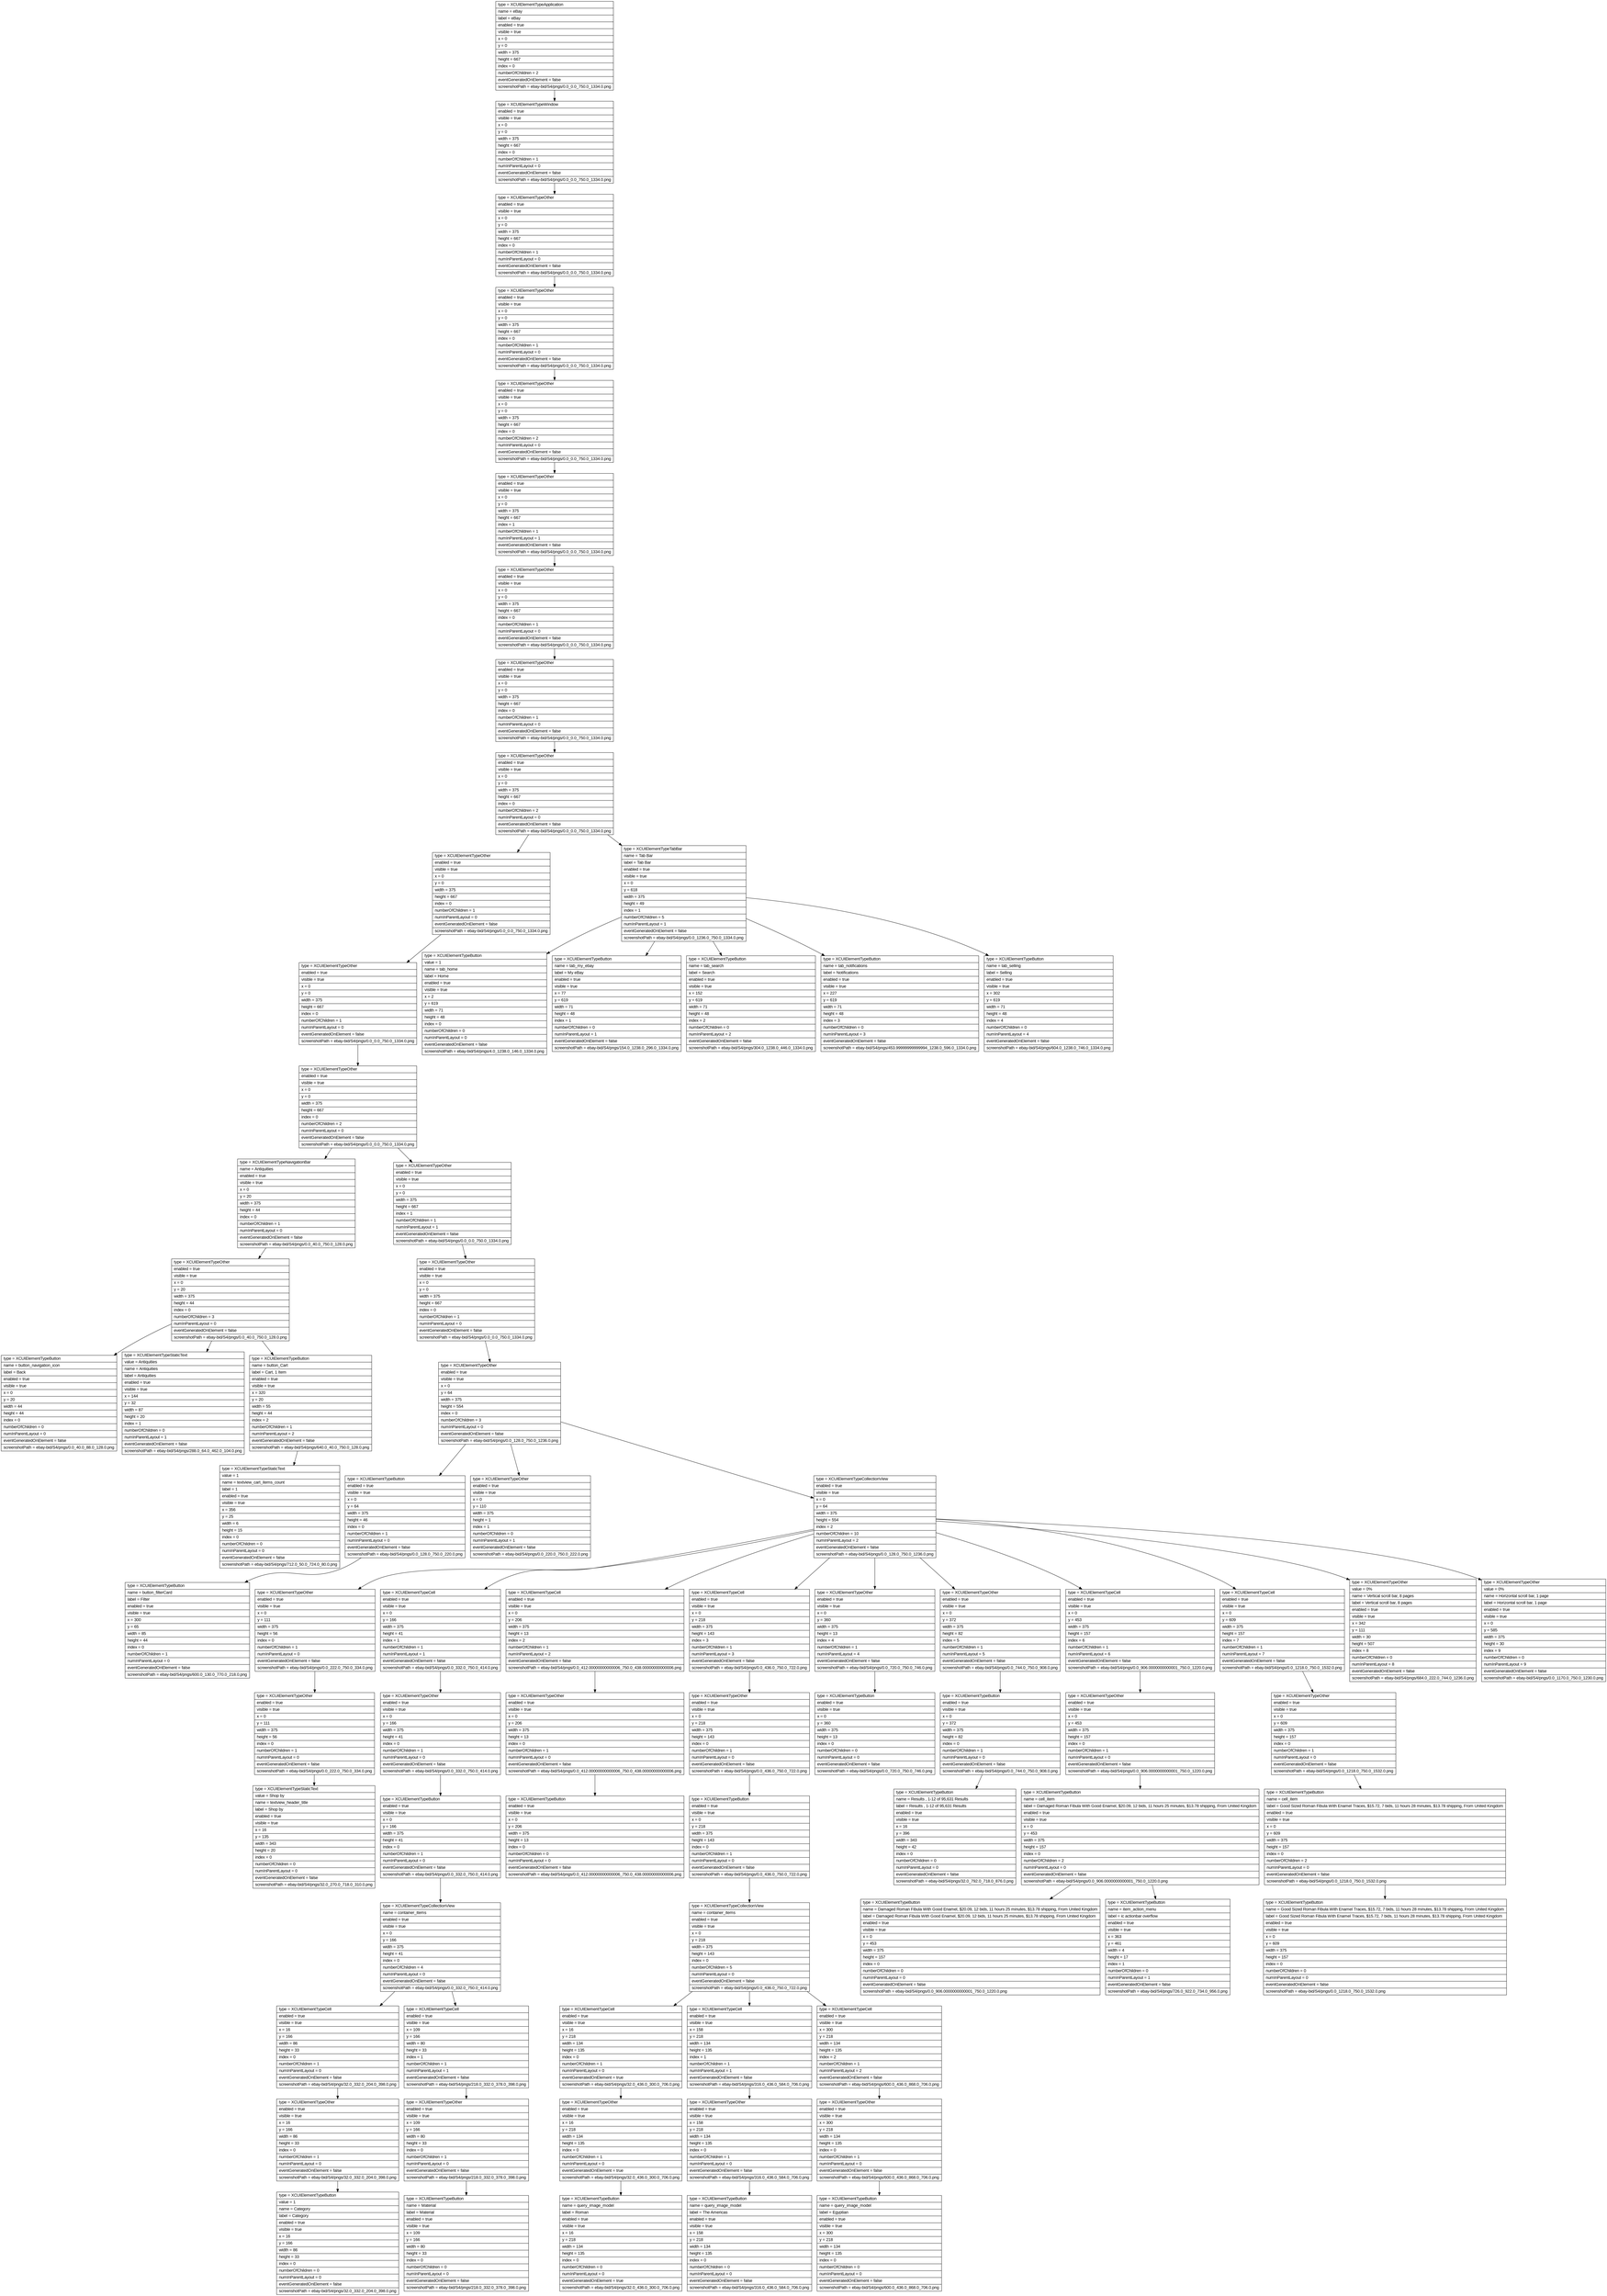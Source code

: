 digraph Layout {

	node [shape=record fontname=Arial];

	0	[label="{type = XCUIElementTypeApplication\l|name = eBay\l|label = eBay\l|enabled = true\l|visible = true\l|x = 0\l|y = 0\l|width = 375\l|height = 667\l|index = 0\l|numberOfChildren = 2\l|eventGeneratedOnElement = false \l|screenshotPath = ebay-bid/S4/pngs/0.0_0.0_750.0_1334.0.png\l}"]
	1	[label="{type = XCUIElementTypeWindow\l|enabled = true\l|visible = true\l|x = 0\l|y = 0\l|width = 375\l|height = 667\l|index = 0\l|numberOfChildren = 1\l|numInParentLayout = 0\l|eventGeneratedOnElement = false \l|screenshotPath = ebay-bid/S4/pngs/0.0_0.0_750.0_1334.0.png\l}"]
	2	[label="{type = XCUIElementTypeOther\l|enabled = true\l|visible = true\l|x = 0\l|y = 0\l|width = 375\l|height = 667\l|index = 0\l|numberOfChildren = 1\l|numInParentLayout = 0\l|eventGeneratedOnElement = false \l|screenshotPath = ebay-bid/S4/pngs/0.0_0.0_750.0_1334.0.png\l}"]
	3	[label="{type = XCUIElementTypeOther\l|enabled = true\l|visible = true\l|x = 0\l|y = 0\l|width = 375\l|height = 667\l|index = 0\l|numberOfChildren = 1\l|numInParentLayout = 0\l|eventGeneratedOnElement = false \l|screenshotPath = ebay-bid/S4/pngs/0.0_0.0_750.0_1334.0.png\l}"]
	4	[label="{type = XCUIElementTypeOther\l|enabled = true\l|visible = true\l|x = 0\l|y = 0\l|width = 375\l|height = 667\l|index = 0\l|numberOfChildren = 2\l|numInParentLayout = 0\l|eventGeneratedOnElement = false \l|screenshotPath = ebay-bid/S4/pngs/0.0_0.0_750.0_1334.0.png\l}"]
	5	[label="{type = XCUIElementTypeOther\l|enabled = true\l|visible = true\l|x = 0\l|y = 0\l|width = 375\l|height = 667\l|index = 1\l|numberOfChildren = 1\l|numInParentLayout = 1\l|eventGeneratedOnElement = false \l|screenshotPath = ebay-bid/S4/pngs/0.0_0.0_750.0_1334.0.png\l}"]
	6	[label="{type = XCUIElementTypeOther\l|enabled = true\l|visible = true\l|x = 0\l|y = 0\l|width = 375\l|height = 667\l|index = 0\l|numberOfChildren = 1\l|numInParentLayout = 0\l|eventGeneratedOnElement = false \l|screenshotPath = ebay-bid/S4/pngs/0.0_0.0_750.0_1334.0.png\l}"]
	7	[label="{type = XCUIElementTypeOther\l|enabled = true\l|visible = true\l|x = 0\l|y = 0\l|width = 375\l|height = 667\l|index = 0\l|numberOfChildren = 1\l|numInParentLayout = 0\l|eventGeneratedOnElement = false \l|screenshotPath = ebay-bid/S4/pngs/0.0_0.0_750.0_1334.0.png\l}"]
	8	[label="{type = XCUIElementTypeOther\l|enabled = true\l|visible = true\l|x = 0\l|y = 0\l|width = 375\l|height = 667\l|index = 0\l|numberOfChildren = 2\l|numInParentLayout = 0\l|eventGeneratedOnElement = false \l|screenshotPath = ebay-bid/S4/pngs/0.0_0.0_750.0_1334.0.png\l}"]
	9	[label="{type = XCUIElementTypeOther\l|enabled = true\l|visible = true\l|x = 0\l|y = 0\l|width = 375\l|height = 667\l|index = 0\l|numberOfChildren = 1\l|numInParentLayout = 0\l|eventGeneratedOnElement = false \l|screenshotPath = ebay-bid/S4/pngs/0.0_0.0_750.0_1334.0.png\l}"]
	10	[label="{type = XCUIElementTypeTabBar\l|name = Tab Bar\l|label = Tab Bar\l|enabled = true\l|visible = true\l|x = 0\l|y = 618\l|width = 375\l|height = 49\l|index = 1\l|numberOfChildren = 5\l|numInParentLayout = 1\l|eventGeneratedOnElement = false \l|screenshotPath = ebay-bid/S4/pngs/0.0_1236.0_750.0_1334.0.png\l}"]
	11	[label="{type = XCUIElementTypeOther\l|enabled = true\l|visible = true\l|x = 0\l|y = 0\l|width = 375\l|height = 667\l|index = 0\l|numberOfChildren = 1\l|numInParentLayout = 0\l|eventGeneratedOnElement = false \l|screenshotPath = ebay-bid/S4/pngs/0.0_0.0_750.0_1334.0.png\l}"]
	12	[label="{type = XCUIElementTypeButton\l|value = 1\l|name = tab_home\l|label = Home\l|enabled = true\l|visible = true\l|x = 2\l|y = 619\l|width = 71\l|height = 48\l|index = 0\l|numberOfChildren = 0\l|numInParentLayout = 0\l|eventGeneratedOnElement = false \l|screenshotPath = ebay-bid/S4/pngs/4.0_1238.0_146.0_1334.0.png\l}"]
	13	[label="{type = XCUIElementTypeButton\l|name = tab_my_ebay\l|label = My eBay\l|enabled = true\l|visible = true\l|x = 77\l|y = 619\l|width = 71\l|height = 48\l|index = 1\l|numberOfChildren = 0\l|numInParentLayout = 1\l|eventGeneratedOnElement = false \l|screenshotPath = ebay-bid/S4/pngs/154.0_1238.0_296.0_1334.0.png\l}"]
	14	[label="{type = XCUIElementTypeButton\l|name = tab_search\l|label = Search\l|enabled = true\l|visible = true\l|x = 152\l|y = 619\l|width = 71\l|height = 48\l|index = 2\l|numberOfChildren = 0\l|numInParentLayout = 2\l|eventGeneratedOnElement = false \l|screenshotPath = ebay-bid/S4/pngs/304.0_1238.0_446.0_1334.0.png\l}"]
	15	[label="{type = XCUIElementTypeButton\l|name = tab_notifications\l|label = Notifications\l|enabled = true\l|visible = true\l|x = 227\l|y = 619\l|width = 71\l|height = 48\l|index = 3\l|numberOfChildren = 0\l|numInParentLayout = 3\l|eventGeneratedOnElement = false \l|screenshotPath = ebay-bid/S4/pngs/453.99999999999994_1238.0_596.0_1334.0.png\l}"]
	16	[label="{type = XCUIElementTypeButton\l|name = tab_selling\l|label = Selling\l|enabled = true\l|visible = true\l|x = 302\l|y = 619\l|width = 71\l|height = 48\l|index = 4\l|numberOfChildren = 0\l|numInParentLayout = 4\l|eventGeneratedOnElement = false \l|screenshotPath = ebay-bid/S4/pngs/604.0_1238.0_746.0_1334.0.png\l}"]
	17	[label="{type = XCUIElementTypeOther\l|enabled = true\l|visible = true\l|x = 0\l|y = 0\l|width = 375\l|height = 667\l|index = 0\l|numberOfChildren = 2\l|numInParentLayout = 0\l|eventGeneratedOnElement = false \l|screenshotPath = ebay-bid/S4/pngs/0.0_0.0_750.0_1334.0.png\l}"]
	18	[label="{type = XCUIElementTypeNavigationBar\l|name = Antiquities\l|enabled = true\l|visible = true\l|x = 0\l|y = 20\l|width = 375\l|height = 44\l|index = 0\l|numberOfChildren = 1\l|numInParentLayout = 0\l|eventGeneratedOnElement = false \l|screenshotPath = ebay-bid/S4/pngs/0.0_40.0_750.0_128.0.png\l}"]
	19	[label="{type = XCUIElementTypeOther\l|enabled = true\l|visible = true\l|x = 0\l|y = 0\l|width = 375\l|height = 667\l|index = 1\l|numberOfChildren = 1\l|numInParentLayout = 1\l|eventGeneratedOnElement = false \l|screenshotPath = ebay-bid/S4/pngs/0.0_0.0_750.0_1334.0.png\l}"]
	20	[label="{type = XCUIElementTypeOther\l|enabled = true\l|visible = true\l|x = 0\l|y = 20\l|width = 375\l|height = 44\l|index = 0\l|numberOfChildren = 3\l|numInParentLayout = 0\l|eventGeneratedOnElement = false \l|screenshotPath = ebay-bid/S4/pngs/0.0_40.0_750.0_128.0.png\l}"]
	21	[label="{type = XCUIElementTypeOther\l|enabled = true\l|visible = true\l|x = 0\l|y = 0\l|width = 375\l|height = 667\l|index = 0\l|numberOfChildren = 1\l|numInParentLayout = 0\l|eventGeneratedOnElement = false \l|screenshotPath = ebay-bid/S4/pngs/0.0_0.0_750.0_1334.0.png\l}"]
	22	[label="{type = XCUIElementTypeButton\l|name = button_navigation_icon\l|label = Back\l|enabled = true\l|visible = true\l|x = 0\l|y = 20\l|width = 44\l|height = 44\l|index = 0\l|numberOfChildren = 0\l|numInParentLayout = 0\l|eventGeneratedOnElement = false \l|screenshotPath = ebay-bid/S4/pngs/0.0_40.0_88.0_128.0.png\l}"]
	23	[label="{type = XCUIElementTypeStaticText\l|value = Antiquities\l|name = Antiquities\l|label = Antiquities\l|enabled = true\l|visible = true\l|x = 144\l|y = 32\l|width = 87\l|height = 20\l|index = 1\l|numberOfChildren = 0\l|numInParentLayout = 1\l|eventGeneratedOnElement = false \l|screenshotPath = ebay-bid/S4/pngs/288.0_64.0_462.0_104.0.png\l}"]
	24	[label="{type = XCUIElementTypeButton\l|name = button_Cart\l|label = Cart, 1 Item\l|enabled = true\l|visible = true\l|x = 320\l|y = 20\l|width = 55\l|height = 44\l|index = 2\l|numberOfChildren = 1\l|numInParentLayout = 2\l|eventGeneratedOnElement = false \l|screenshotPath = ebay-bid/S4/pngs/640.0_40.0_750.0_128.0.png\l}"]
	25	[label="{type = XCUIElementTypeOther\l|enabled = true\l|visible = true\l|x = 0\l|y = 64\l|width = 375\l|height = 554\l|index = 0\l|numberOfChildren = 3\l|numInParentLayout = 0\l|eventGeneratedOnElement = false \l|screenshotPath = ebay-bid/S4/pngs/0.0_128.0_750.0_1236.0.png\l}"]
	26	[label="{type = XCUIElementTypeStaticText\l|value = 1\l|name = textview_cart_items_count\l|label = 1\l|enabled = true\l|visible = true\l|x = 356\l|y = 25\l|width = 6\l|height = 15\l|index = 0\l|numberOfChildren = 0\l|numInParentLayout = 0\l|eventGeneratedOnElement = false \l|screenshotPath = ebay-bid/S4/pngs/712.0_50.0_724.0_80.0.png\l}"]
	27	[label="{type = XCUIElementTypeButton\l|enabled = true\l|visible = true\l|x = 0\l|y = 64\l|width = 375\l|height = 46\l|index = 0\l|numberOfChildren = 1\l|numInParentLayout = 0\l|eventGeneratedOnElement = false \l|screenshotPath = ebay-bid/S4/pngs/0.0_128.0_750.0_220.0.png\l}"]
	28	[label="{type = XCUIElementTypeOther\l|enabled = true\l|visible = true\l|x = 0\l|y = 110\l|width = 375\l|height = 1\l|index = 1\l|numberOfChildren = 0\l|numInParentLayout = 1\l|eventGeneratedOnElement = false \l|screenshotPath = ebay-bid/S4/pngs/0.0_220.0_750.0_222.0.png\l}"]
	29	[label="{type = XCUIElementTypeCollectionView\l|enabled = true\l|visible = true\l|x = 0\l|y = 64\l|width = 375\l|height = 554\l|index = 2\l|numberOfChildren = 10\l|numInParentLayout = 2\l|eventGeneratedOnElement = false \l|screenshotPath = ebay-bid/S4/pngs/0.0_128.0_750.0_1236.0.png\l}"]
	30	[label="{type = XCUIElementTypeButton\l|name = button_filterCard\l|label = Filter\l|enabled = true\l|visible = true\l|x = 300\l|y = 65\l|width = 85\l|height = 44\l|index = 0\l|numberOfChildren = 1\l|numInParentLayout = 0\l|eventGeneratedOnElement = false \l|screenshotPath = ebay-bid/S4/pngs/600.0_130.0_770.0_218.0.png\l}"]
	31	[label="{type = XCUIElementTypeOther\l|enabled = true\l|visible = true\l|x = 0\l|y = 111\l|width = 375\l|height = 56\l|index = 0\l|numberOfChildren = 1\l|numInParentLayout = 0\l|eventGeneratedOnElement = false \l|screenshotPath = ebay-bid/S4/pngs/0.0_222.0_750.0_334.0.png\l}"]
	32	[label="{type = XCUIElementTypeCell\l|enabled = true\l|visible = true\l|x = 0\l|y = 166\l|width = 375\l|height = 41\l|index = 1\l|numberOfChildren = 1\l|numInParentLayout = 1\l|eventGeneratedOnElement = false \l|screenshotPath = ebay-bid/S4/pngs/0.0_332.0_750.0_414.0.png\l}"]
	33	[label="{type = XCUIElementTypeCell\l|enabled = true\l|visible = true\l|x = 0\l|y = 206\l|width = 375\l|height = 13\l|index = 2\l|numberOfChildren = 1\l|numInParentLayout = 2\l|eventGeneratedOnElement = false \l|screenshotPath = ebay-bid/S4/pngs/0.0_412.00000000000006_750.0_438.00000000000006.png\l}"]
	34	[label="{type = XCUIElementTypeCell\l|enabled = true\l|visible = true\l|x = 0\l|y = 218\l|width = 375\l|height = 143\l|index = 3\l|numberOfChildren = 1\l|numInParentLayout = 3\l|eventGeneratedOnElement = false \l|screenshotPath = ebay-bid/S4/pngs/0.0_436.0_750.0_722.0.png\l}"]
	35	[label="{type = XCUIElementTypeOther\l|enabled = true\l|visible = true\l|x = 0\l|y = 360\l|width = 375\l|height = 13\l|index = 4\l|numberOfChildren = 1\l|numInParentLayout = 4\l|eventGeneratedOnElement = false \l|screenshotPath = ebay-bid/S4/pngs/0.0_720.0_750.0_746.0.png\l}"]
	36	[label="{type = XCUIElementTypeOther\l|enabled = true\l|visible = true\l|x = 0\l|y = 372\l|width = 375\l|height = 82\l|index = 5\l|numberOfChildren = 1\l|numInParentLayout = 5\l|eventGeneratedOnElement = false \l|screenshotPath = ebay-bid/S4/pngs/0.0_744.0_750.0_908.0.png\l}"]
	37	[label="{type = XCUIElementTypeCell\l|enabled = true\l|visible = true\l|x = 0\l|y = 453\l|width = 375\l|height = 157\l|index = 6\l|numberOfChildren = 1\l|numInParentLayout = 6\l|eventGeneratedOnElement = false \l|screenshotPath = ebay-bid/S4/pngs/0.0_906.0000000000001_750.0_1220.0.png\l}"]
	38	[label="{type = XCUIElementTypeCell\l|enabled = true\l|visible = true\l|x = 0\l|y = 609\l|width = 375\l|height = 157\l|index = 7\l|numberOfChildren = 1\l|numInParentLayout = 7\l|eventGeneratedOnElement = false \l|screenshotPath = ebay-bid/S4/pngs/0.0_1218.0_750.0_1532.0.png\l}"]
	39	[label="{type = XCUIElementTypeOther\l|value = 0%\l|name = Vertical scroll bar, 8 pages\l|label = Vertical scroll bar, 8 pages\l|enabled = true\l|visible = true\l|x = 342\l|y = 111\l|width = 30\l|height = 507\l|index = 8\l|numberOfChildren = 0\l|numInParentLayout = 8\l|eventGeneratedOnElement = false \l|screenshotPath = ebay-bid/S4/pngs/684.0_222.0_744.0_1236.0.png\l}"]
	40	[label="{type = XCUIElementTypeOther\l|value = 0%\l|name = Horizontal scroll bar, 1 page\l|label = Horizontal scroll bar, 1 page\l|enabled = true\l|visible = true\l|x = 0\l|y = 585\l|width = 375\l|height = 30\l|index = 9\l|numberOfChildren = 0\l|numInParentLayout = 9\l|eventGeneratedOnElement = false \l|screenshotPath = ebay-bid/S4/pngs/0.0_1170.0_750.0_1230.0.png\l}"]
	41	[label="{type = XCUIElementTypeOther\l|enabled = true\l|visible = true\l|x = 0\l|y = 111\l|width = 375\l|height = 56\l|index = 0\l|numberOfChildren = 1\l|numInParentLayout = 0\l|eventGeneratedOnElement = false \l|screenshotPath = ebay-bid/S4/pngs/0.0_222.0_750.0_334.0.png\l}"]
	42	[label="{type = XCUIElementTypeOther\l|enabled = true\l|visible = true\l|x = 0\l|y = 166\l|width = 375\l|height = 41\l|index = 0\l|numberOfChildren = 1\l|numInParentLayout = 0\l|eventGeneratedOnElement = false \l|screenshotPath = ebay-bid/S4/pngs/0.0_332.0_750.0_414.0.png\l}"]
	43	[label="{type = XCUIElementTypeOther\l|enabled = true\l|visible = true\l|x = 0\l|y = 206\l|width = 375\l|height = 13\l|index = 0\l|numberOfChildren = 1\l|numInParentLayout = 0\l|eventGeneratedOnElement = false \l|screenshotPath = ebay-bid/S4/pngs/0.0_412.00000000000006_750.0_438.00000000000006.png\l}"]
	44	[label="{type = XCUIElementTypeOther\l|enabled = true\l|visible = true\l|x = 0\l|y = 218\l|width = 375\l|height = 143\l|index = 0\l|numberOfChildren = 1\l|numInParentLayout = 0\l|eventGeneratedOnElement = false \l|screenshotPath = ebay-bid/S4/pngs/0.0_436.0_750.0_722.0.png\l}"]
	45	[label="{type = XCUIElementTypeButton\l|enabled = true\l|visible = true\l|x = 0\l|y = 360\l|width = 375\l|height = 13\l|index = 0\l|numberOfChildren = 0\l|numInParentLayout = 0\l|eventGeneratedOnElement = false \l|screenshotPath = ebay-bid/S4/pngs/0.0_720.0_750.0_746.0.png\l}"]
	46	[label="{type = XCUIElementTypeButton\l|enabled = true\l|visible = true\l|x = 0\l|y = 372\l|width = 375\l|height = 82\l|index = 0\l|numberOfChildren = 1\l|numInParentLayout = 0\l|eventGeneratedOnElement = false \l|screenshotPath = ebay-bid/S4/pngs/0.0_744.0_750.0_908.0.png\l}"]
	47	[label="{type = XCUIElementTypeOther\l|enabled = true\l|visible = true\l|x = 0\l|y = 453\l|width = 375\l|height = 157\l|index = 0\l|numberOfChildren = 1\l|numInParentLayout = 0\l|eventGeneratedOnElement = false \l|screenshotPath = ebay-bid/S4/pngs/0.0_906.0000000000001_750.0_1220.0.png\l}"]
	48	[label="{type = XCUIElementTypeOther\l|enabled = true\l|visible = true\l|x = 0\l|y = 609\l|width = 375\l|height = 157\l|index = 0\l|numberOfChildren = 1\l|numInParentLayout = 0\l|eventGeneratedOnElement = false \l|screenshotPath = ebay-bid/S4/pngs/0.0_1218.0_750.0_1532.0.png\l}"]
	49	[label="{type = XCUIElementTypeStaticText\l|value = Shop by\l|name = textview_header_title\l|label = Shop by\l|enabled = true\l|visible = true\l|x = 16\l|y = 135\l|width = 343\l|height = 20\l|index = 0\l|numberOfChildren = 0\l|numInParentLayout = 0\l|eventGeneratedOnElement = false \l|screenshotPath = ebay-bid/S4/pngs/32.0_270.0_718.0_310.0.png\l}"]
	50	[label="{type = XCUIElementTypeButton\l|enabled = true\l|visible = true\l|x = 0\l|y = 166\l|width = 375\l|height = 41\l|index = 0\l|numberOfChildren = 1\l|numInParentLayout = 0\l|eventGeneratedOnElement = false \l|screenshotPath = ebay-bid/S4/pngs/0.0_332.0_750.0_414.0.png\l}"]
	51	[label="{type = XCUIElementTypeButton\l|enabled = true\l|visible = true\l|x = 0\l|y = 206\l|width = 375\l|height = 13\l|index = 0\l|numberOfChildren = 0\l|numInParentLayout = 0\l|eventGeneratedOnElement = false \l|screenshotPath = ebay-bid/S4/pngs/0.0_412.00000000000006_750.0_438.00000000000006.png\l}"]
	52	[label="{type = XCUIElementTypeButton\l|enabled = true\l|visible = true\l|x = 0\l|y = 218\l|width = 375\l|height = 143\l|index = 0\l|numberOfChildren = 1\l|numInParentLayout = 0\l|eventGeneratedOnElement = false \l|screenshotPath = ebay-bid/S4/pngs/0.0_436.0_750.0_722.0.png\l}"]
	53	[label="{type = XCUIElementTypeButton\l|name = Results , 1-12 of 95,631 Results\l|label = Results , 1-12 of 95,631 Results\l|enabled = true\l|visible = true\l|x = 16\l|y = 396\l|width = 343\l|height = 42\l|index = 0\l|numberOfChildren = 0\l|numInParentLayout = 0\l|eventGeneratedOnElement = false \l|screenshotPath = ebay-bid/S4/pngs/32.0_792.0_718.0_876.0.png\l}"]
	54	[label="{type = XCUIElementTypeButton\l|name = cell_item\l|label = Damaged Roman Fibula With Good Enamel, $20.09, 12 bids, 11 hours 25 minutes, $13.78 shipping, From United Kingdom\l|enabled = true\l|visible = true\l|x = 0\l|y = 453\l|width = 375\l|height = 157\l|index = 0\l|numberOfChildren = 2\l|numInParentLayout = 0\l|eventGeneratedOnElement = false \l|screenshotPath = ebay-bid/S4/pngs/0.0_906.0000000000001_750.0_1220.0.png\l}"]
	55	[label="{type = XCUIElementTypeButton\l|name = cell_item\l|label = Good Sized Roman Fibula With Enamel Traces, $15.72, 7 bids, 11 hours 28 minutes, $13.78 shipping, From United Kingdom\l|enabled = true\l|visible = true\l|x = 0\l|y = 609\l|width = 375\l|height = 157\l|index = 0\l|numberOfChildren = 2\l|numInParentLayout = 0\l|eventGeneratedOnElement = false \l|screenshotPath = ebay-bid/S4/pngs/0.0_1218.0_750.0_1532.0.png\l}"]
	56	[label="{type = XCUIElementTypeCollectionView\l|name = container_items\l|enabled = true\l|visible = true\l|x = 0\l|y = 166\l|width = 375\l|height = 41\l|index = 0\l|numberOfChildren = 4\l|numInParentLayout = 0\l|eventGeneratedOnElement = false \l|screenshotPath = ebay-bid/S4/pngs/0.0_332.0_750.0_414.0.png\l}"]
	57	[label="{type = XCUIElementTypeCollectionView\l|name = container_items\l|enabled = true\l|visible = true\l|x = 0\l|y = 218\l|width = 375\l|height = 143\l|index = 0\l|numberOfChildren = 5\l|numInParentLayout = 0\l|eventGeneratedOnElement = false \l|screenshotPath = ebay-bid/S4/pngs/0.0_436.0_750.0_722.0.png\l}"]
	58	[label="{type = XCUIElementTypeButton\l|name = Damaged Roman Fibula With Good Enamel, $20.09, 12 bids, 11 hours 25 minutes, $13.78 shipping, From United Kingdom\l|label = Damaged Roman Fibula With Good Enamel, $20.09, 12 bids, 11 hours 25 minutes, $13.78 shipping, From United Kingdom\l|enabled = true\l|visible = true\l|x = 0\l|y = 453\l|width = 375\l|height = 157\l|index = 0\l|numberOfChildren = 0\l|numInParentLayout = 0\l|eventGeneratedOnElement = false \l|screenshotPath = ebay-bid/S4/pngs/0.0_906.0000000000001_750.0_1220.0.png\l}"]
	59	[label="{type = XCUIElementTypeButton\l|name = item_action_menu\l|label = ic actionbar overflow\l|enabled = true\l|visible = true\l|x = 363\l|y = 461\l|width = 4\l|height = 17\l|index = 1\l|numberOfChildren = 0\l|numInParentLayout = 1\l|eventGeneratedOnElement = false \l|screenshotPath = ebay-bid/S4/pngs/726.0_922.0_734.0_956.0.png\l}"]
	60	[label="{type = XCUIElementTypeButton\l|name = Good Sized Roman Fibula With Enamel Traces, $15.72, 7 bids, 11 hours 28 minutes, $13.78 shipping, From United Kingdom\l|label = Good Sized Roman Fibula With Enamel Traces, $15.72, 7 bids, 11 hours 28 minutes, $13.78 shipping, From United Kingdom\l|enabled = true\l|visible = true\l|x = 0\l|y = 609\l|width = 375\l|height = 157\l|index = 0\l|numberOfChildren = 0\l|numInParentLayout = 0\l|eventGeneratedOnElement = false \l|screenshotPath = ebay-bid/S4/pngs/0.0_1218.0_750.0_1532.0.png\l}"]
	61	[label="{type = XCUIElementTypeCell\l|enabled = true\l|visible = true\l|x = 16\l|y = 166\l|width = 86\l|height = 33\l|index = 0\l|numberOfChildren = 1\l|numInParentLayout = 0\l|eventGeneratedOnElement = false \l|screenshotPath = ebay-bid/S4/pngs/32.0_332.0_204.0_398.0.png\l}"]
	62	[label="{type = XCUIElementTypeCell\l|enabled = true\l|visible = true\l|x = 109\l|y = 166\l|width = 80\l|height = 33\l|index = 1\l|numberOfChildren = 1\l|numInParentLayout = 1\l|eventGeneratedOnElement = false \l|screenshotPath = ebay-bid/S4/pngs/218.0_332.0_378.0_398.0.png\l}"]
	63	[label="{type = XCUIElementTypeCell\l|enabled = true\l|visible = true\l|x = 16\l|y = 218\l|width = 134\l|height = 135\l|index = 0\l|numberOfChildren = 1\l|numInParentLayout = 0\l|eventGeneratedOnElement = true \l|screenshotPath = ebay-bid/S4/pngs/32.0_436.0_300.0_706.0.png\l}"]
	64	[label="{type = XCUIElementTypeCell\l|enabled = true\l|visible = true\l|x = 158\l|y = 218\l|width = 134\l|height = 135\l|index = 1\l|numberOfChildren = 1\l|numInParentLayout = 1\l|eventGeneratedOnElement = false \l|screenshotPath = ebay-bid/S4/pngs/316.0_436.0_584.0_706.0.png\l}"]
	65	[label="{type = XCUIElementTypeCell\l|enabled = true\l|visible = true\l|x = 300\l|y = 218\l|width = 134\l|height = 135\l|index = 2\l|numberOfChildren = 1\l|numInParentLayout = 2\l|eventGeneratedOnElement = false \l|screenshotPath = ebay-bid/S4/pngs/600.0_436.0_868.0_706.0.png\l}"]
	66	[label="{type = XCUIElementTypeOther\l|enabled = true\l|visible = true\l|x = 16\l|y = 166\l|width = 86\l|height = 33\l|index = 0\l|numberOfChildren = 1\l|numInParentLayout = 0\l|eventGeneratedOnElement = false \l|screenshotPath = ebay-bid/S4/pngs/32.0_332.0_204.0_398.0.png\l}"]
	67	[label="{type = XCUIElementTypeOther\l|enabled = true\l|visible = true\l|x = 109\l|y = 166\l|width = 80\l|height = 33\l|index = 0\l|numberOfChildren = 1\l|numInParentLayout = 0\l|eventGeneratedOnElement = false \l|screenshotPath = ebay-bid/S4/pngs/218.0_332.0_378.0_398.0.png\l}"]
	68	[label="{type = XCUIElementTypeOther\l|enabled = true\l|visible = true\l|x = 16\l|y = 218\l|width = 134\l|height = 135\l|index = 0\l|numberOfChildren = 1\l|numInParentLayout = 0\l|eventGeneratedOnElement = true \l|screenshotPath = ebay-bid/S4/pngs/32.0_436.0_300.0_706.0.png\l}"]
	69	[label="{type = XCUIElementTypeOther\l|enabled = true\l|visible = true\l|x = 158\l|y = 218\l|width = 134\l|height = 135\l|index = 0\l|numberOfChildren = 1\l|numInParentLayout = 0\l|eventGeneratedOnElement = false \l|screenshotPath = ebay-bid/S4/pngs/316.0_436.0_584.0_706.0.png\l}"]
	70	[label="{type = XCUIElementTypeOther\l|enabled = true\l|visible = true\l|x = 300\l|y = 218\l|width = 134\l|height = 135\l|index = 0\l|numberOfChildren = 1\l|numInParentLayout = 0\l|eventGeneratedOnElement = false \l|screenshotPath = ebay-bid/S4/pngs/600.0_436.0_868.0_706.0.png\l}"]
	71	[label="{type = XCUIElementTypeButton\l|value = 1\l|name = Category\l|label = Category\l|enabled = true\l|visible = true\l|x = 16\l|y = 166\l|width = 86\l|height = 33\l|index = 0\l|numberOfChildren = 0\l|numInParentLayout = 0\l|eventGeneratedOnElement = false \l|screenshotPath = ebay-bid/S4/pngs/32.0_332.0_204.0_398.0.png\l}"]
	72	[label="{type = XCUIElementTypeButton\l|name = Material\l|label = Material\l|enabled = true\l|visible = true\l|x = 109\l|y = 166\l|width = 80\l|height = 33\l|index = 0\l|numberOfChildren = 0\l|numInParentLayout = 0\l|eventGeneratedOnElement = false \l|screenshotPath = ebay-bid/S4/pngs/218.0_332.0_378.0_398.0.png\l}"]
	73	[label="{type = XCUIElementTypeButton\l|name = query_image_model\l|label = Roman\l|enabled = true\l|visible = true\l|x = 16\l|y = 218\l|width = 134\l|height = 135\l|index = 0\l|numberOfChildren = 0\l|numInParentLayout = 0\l|eventGeneratedOnElement = true \l|screenshotPath = ebay-bid/S4/pngs/32.0_436.0_300.0_706.0.png\l}"]
	74	[label="{type = XCUIElementTypeButton\l|name = query_image_model\l|label = The Americas\l|enabled = true\l|visible = true\l|x = 158\l|y = 218\l|width = 134\l|height = 135\l|index = 0\l|numberOfChildren = 0\l|numInParentLayout = 0\l|eventGeneratedOnElement = false \l|screenshotPath = ebay-bid/S4/pngs/316.0_436.0_584.0_706.0.png\l}"]
	75	[label="{type = XCUIElementTypeButton\l|name = query_image_model\l|label = Egyptian\l|enabled = true\l|visible = true\l|x = 300\l|y = 218\l|width = 134\l|height = 135\l|index = 0\l|numberOfChildren = 0\l|numInParentLayout = 0\l|eventGeneratedOnElement = false \l|screenshotPath = ebay-bid/S4/pngs/600.0_436.0_868.0_706.0.png\l}"]


	0 -> 1
	1 -> 2
	2 -> 3
	3 -> 4
	4 -> 5
	5 -> 6
	6 -> 7
	7 -> 8
	8 -> 9
	8 -> 10
	9 -> 11
	10 -> 12
	10 -> 13
	10 -> 14
	10 -> 15
	10 -> 16
	11 -> 17
	17 -> 18
	17 -> 19
	18 -> 20
	19 -> 21
	20 -> 22
	20 -> 23
	20 -> 24
	21 -> 25
	24 -> 26
	25 -> 27
	25 -> 28
	25 -> 29
	27 -> 30
	29 -> 31
	29 -> 32
	29 -> 33
	29 -> 34
	29 -> 35
	29 -> 36
	29 -> 37
	29 -> 38
	29 -> 39
	29 -> 40
	31 -> 41
	32 -> 42
	33 -> 43
	34 -> 44
	35 -> 45
	36 -> 46
	37 -> 47
	38 -> 48
	41 -> 49
	42 -> 50
	43 -> 51
	44 -> 52
	46 -> 53
	47 -> 54
	48 -> 55
	50 -> 56
	52 -> 57
	54 -> 58
	54 -> 59
	55 -> 60
	56 -> 61
	56 -> 62
	57 -> 63
	57 -> 64
	57 -> 65
	61 -> 66
	62 -> 67
	63 -> 68
	64 -> 69
	65 -> 70
	66 -> 71
	67 -> 72
	68 -> 73
	69 -> 74
	70 -> 75


}